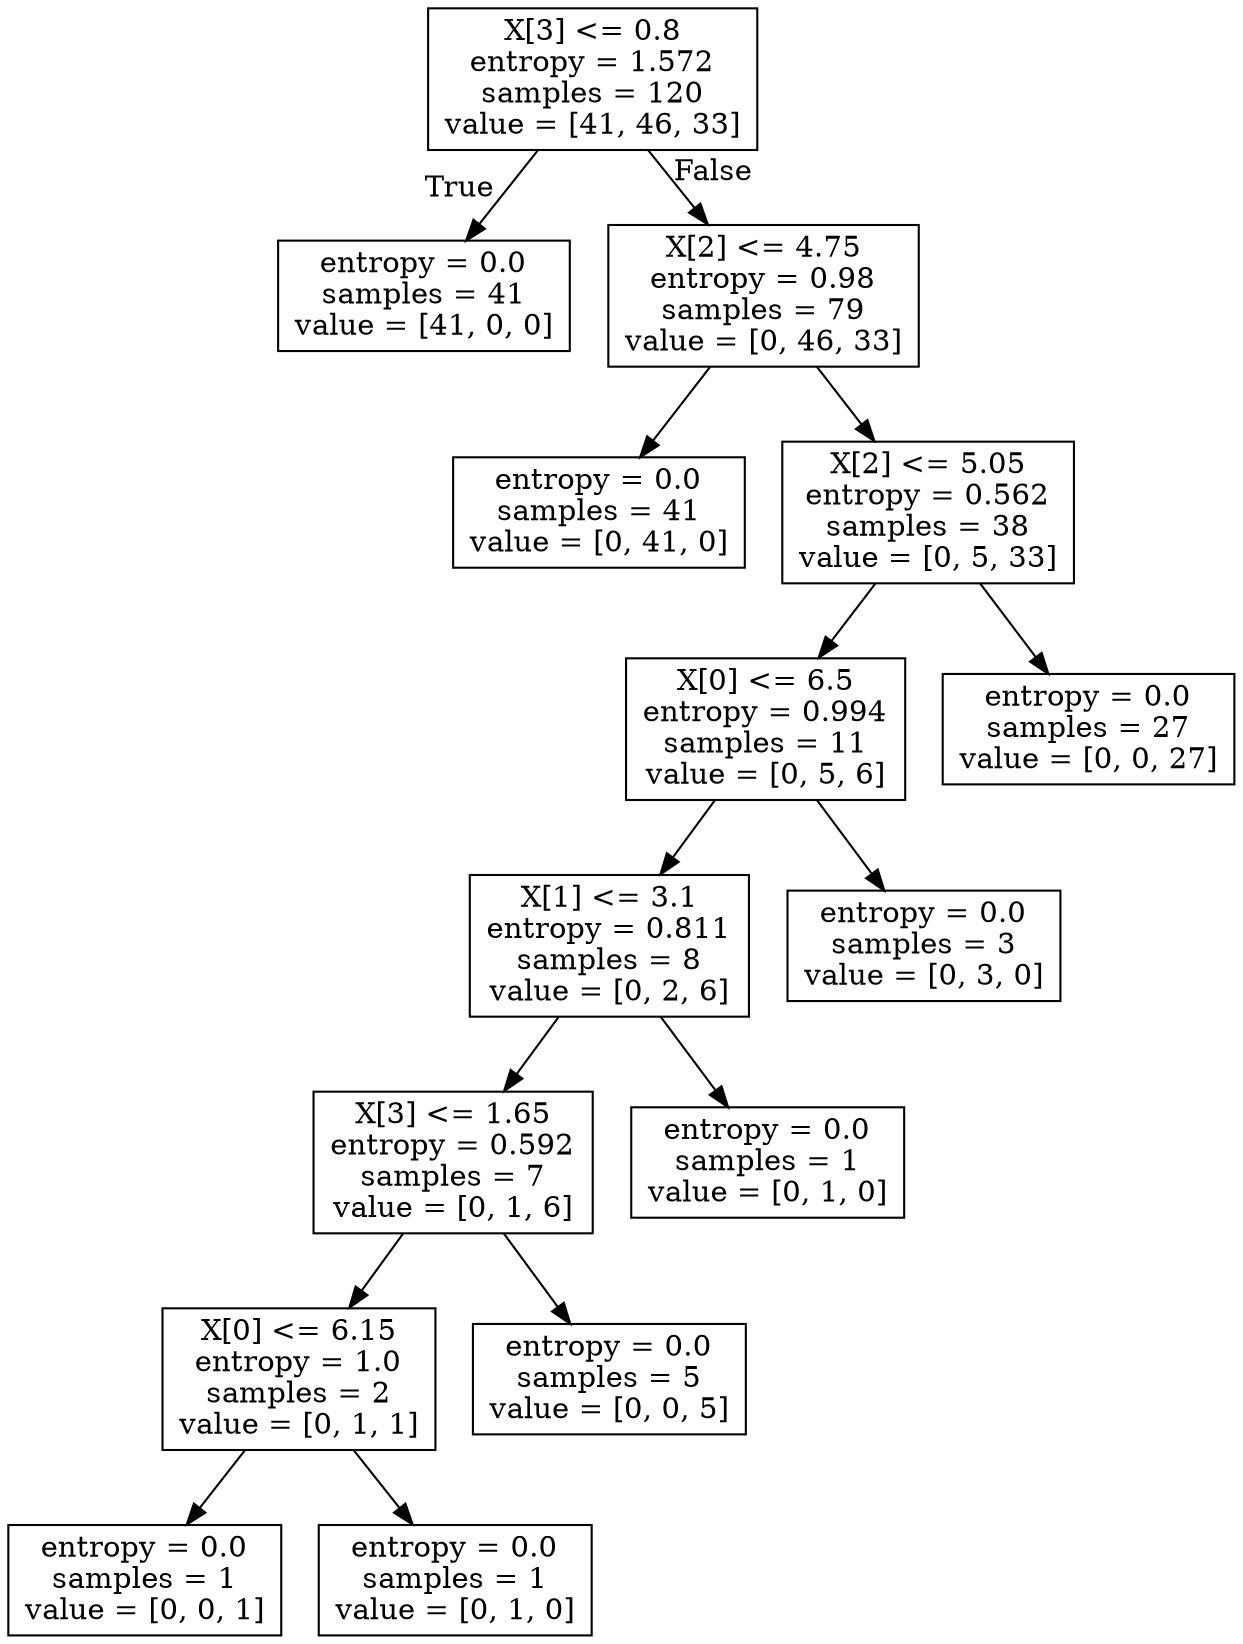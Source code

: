 digraph Tree {
node [shape=box] ;
0 [label="X[3] <= 0.8\nentropy = 1.572\nsamples = 120\nvalue = [41, 46, 33]"] ;
1 [label="entropy = 0.0\nsamples = 41\nvalue = [41, 0, 0]"] ;
0 -> 1 [labeldistance=2.5, labelangle=45, headlabel="True"] ;
2 [label="X[2] <= 4.75\nentropy = 0.98\nsamples = 79\nvalue = [0, 46, 33]"] ;
0 -> 2 [labeldistance=2.5, labelangle=-45, headlabel="False"] ;
3 [label="entropy = 0.0\nsamples = 41\nvalue = [0, 41, 0]"] ;
2 -> 3 ;
4 [label="X[2] <= 5.05\nentropy = 0.562\nsamples = 38\nvalue = [0, 5, 33]"] ;
2 -> 4 ;
5 [label="X[0] <= 6.5\nentropy = 0.994\nsamples = 11\nvalue = [0, 5, 6]"] ;
4 -> 5 ;
6 [label="X[1] <= 3.1\nentropy = 0.811\nsamples = 8\nvalue = [0, 2, 6]"] ;
5 -> 6 ;
7 [label="X[3] <= 1.65\nentropy = 0.592\nsamples = 7\nvalue = [0, 1, 6]"] ;
6 -> 7 ;
8 [label="X[0] <= 6.15\nentropy = 1.0\nsamples = 2\nvalue = [0, 1, 1]"] ;
7 -> 8 ;
9 [label="entropy = 0.0\nsamples = 1\nvalue = [0, 0, 1]"] ;
8 -> 9 ;
10 [label="entropy = 0.0\nsamples = 1\nvalue = [0, 1, 0]"] ;
8 -> 10 ;
11 [label="entropy = 0.0\nsamples = 5\nvalue = [0, 0, 5]"] ;
7 -> 11 ;
12 [label="entropy = 0.0\nsamples = 1\nvalue = [0, 1, 0]"] ;
6 -> 12 ;
13 [label="entropy = 0.0\nsamples = 3\nvalue = [0, 3, 0]"] ;
5 -> 13 ;
14 [label="entropy = 0.0\nsamples = 27\nvalue = [0, 0, 27]"] ;
4 -> 14 ;
}